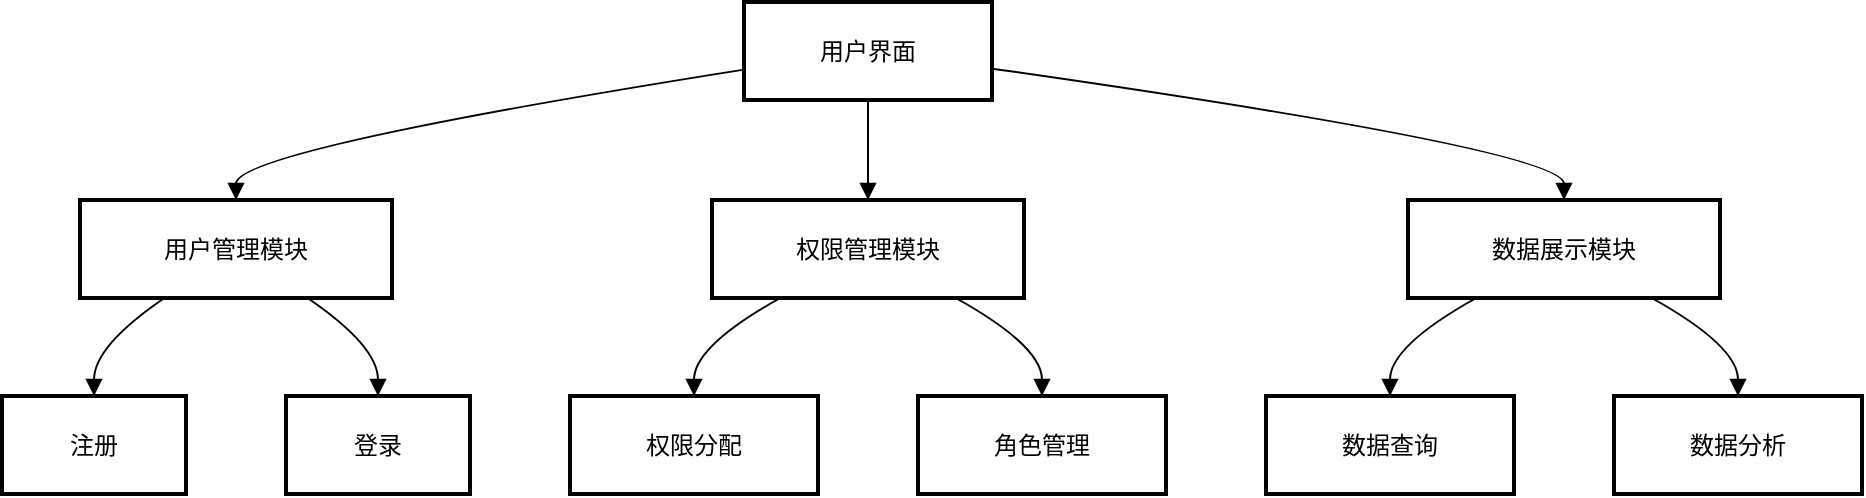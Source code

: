 <mxfile version="24.9.1">
  <diagram name="第 1 页" id="Y3ySphqgUktmskB7rwUk">
    <mxGraphModel>
      <root>
        <mxCell id="0" />
        <mxCell id="1" parent="0" />
        <mxCell id="2" value="用户界面" style="whiteSpace=wrap;strokeWidth=2;" vertex="1" parent="1">
          <mxGeometry x="379" y="8" width="124" height="49" as="geometry" />
        </mxCell>
        <mxCell id="3" value="用户管理模块" style="whiteSpace=wrap;strokeWidth=2;" vertex="1" parent="1">
          <mxGeometry x="47" y="107" width="156" height="49" as="geometry" />
        </mxCell>
        <mxCell id="4" value="权限管理模块" style="whiteSpace=wrap;strokeWidth=2;" vertex="1" parent="1">
          <mxGeometry x="363" y="107" width="156" height="49" as="geometry" />
        </mxCell>
        <mxCell id="5" value="数据展示模块" style="whiteSpace=wrap;strokeWidth=2;" vertex="1" parent="1">
          <mxGeometry x="711" y="107" width="156" height="49" as="geometry" />
        </mxCell>
        <mxCell id="6" value="注册" style="whiteSpace=wrap;strokeWidth=2;" vertex="1" parent="1">
          <mxGeometry x="8" y="205" width="92" height="49" as="geometry" />
        </mxCell>
        <mxCell id="7" value="登录" style="whiteSpace=wrap;strokeWidth=2;" vertex="1" parent="1">
          <mxGeometry x="150" y="205" width="92" height="49" as="geometry" />
        </mxCell>
        <mxCell id="8" value="权限分配" style="whiteSpace=wrap;strokeWidth=2;" vertex="1" parent="1">
          <mxGeometry x="292" y="205" width="124" height="49" as="geometry" />
        </mxCell>
        <mxCell id="9" value="角色管理" style="whiteSpace=wrap;strokeWidth=2;" vertex="1" parent="1">
          <mxGeometry x="466" y="205" width="124" height="49" as="geometry" />
        </mxCell>
        <mxCell id="10" value="数据查询" style="whiteSpace=wrap;strokeWidth=2;" vertex="1" parent="1">
          <mxGeometry x="640" y="205" width="124" height="49" as="geometry" />
        </mxCell>
        <mxCell id="11" value="数据分析" style="whiteSpace=wrap;strokeWidth=2;" vertex="1" parent="1">
          <mxGeometry x="814" y="205" width="124" height="49" as="geometry" />
        </mxCell>
        <mxCell id="12" value="" style="curved=1;startArrow=none;endArrow=block;exitX=0;exitY=0.69;entryX=0.5;entryY=-0.01;" edge="1" parent="1" source="2" target="3">
          <mxGeometry relative="1" as="geometry">
            <Array as="points">
              <mxPoint x="125" y="82" />
            </Array>
          </mxGeometry>
        </mxCell>
        <mxCell id="13" value="" style="curved=1;startArrow=none;endArrow=block;exitX=0.5;exitY=0.99;entryX=0.5;entryY=-0.01;" edge="1" parent="1" source="2" target="4">
          <mxGeometry relative="1" as="geometry">
            <Array as="points" />
          </mxGeometry>
        </mxCell>
        <mxCell id="14" value="" style="curved=1;startArrow=none;endArrow=block;exitX=1;exitY=0.68;entryX=0.5;entryY=-0.01;" edge="1" parent="1" source="2" target="5">
          <mxGeometry relative="1" as="geometry">
            <Array as="points">
              <mxPoint x="789" y="82" />
            </Array>
          </mxGeometry>
        </mxCell>
        <mxCell id="15" value="" style="curved=1;startArrow=none;endArrow=block;exitX=0.28;exitY=0.98;entryX=0.5;entryY=0;" edge="1" parent="1" source="3" target="6">
          <mxGeometry relative="1" as="geometry">
            <Array as="points">
              <mxPoint x="54" y="180" />
            </Array>
          </mxGeometry>
        </mxCell>
        <mxCell id="16" value="" style="curved=1;startArrow=none;endArrow=block;exitX=0.72;exitY=0.98;entryX=0.5;entryY=0;" edge="1" parent="1" source="3" target="7">
          <mxGeometry relative="1" as="geometry">
            <Array as="points">
              <mxPoint x="196" y="180" />
            </Array>
          </mxGeometry>
        </mxCell>
        <mxCell id="17" value="" style="curved=1;startArrow=none;endArrow=block;exitX=0.23;exitY=0.98;entryX=0.5;entryY=0;" edge="1" parent="1" source="4" target="8">
          <mxGeometry relative="1" as="geometry">
            <Array as="points">
              <mxPoint x="354" y="180" />
            </Array>
          </mxGeometry>
        </mxCell>
        <mxCell id="18" value="" style="curved=1;startArrow=none;endArrow=block;exitX=0.77;exitY=0.98;entryX=0.5;entryY=0;" edge="1" parent="1" source="4" target="9">
          <mxGeometry relative="1" as="geometry">
            <Array as="points">
              <mxPoint x="528" y="180" />
            </Array>
          </mxGeometry>
        </mxCell>
        <mxCell id="19" value="" style="curved=1;startArrow=none;endArrow=block;exitX=0.23;exitY=0.98;entryX=0.5;entryY=0;" edge="1" parent="1" source="5" target="10">
          <mxGeometry relative="1" as="geometry">
            <Array as="points">
              <mxPoint x="702" y="180" />
            </Array>
          </mxGeometry>
        </mxCell>
        <mxCell id="20" value="" style="curved=1;startArrow=none;endArrow=block;exitX=0.77;exitY=0.98;entryX=0.5;entryY=0;" edge="1" parent="1" source="5" target="11">
          <mxGeometry relative="1" as="geometry">
            <Array as="points">
              <mxPoint x="876" y="180" />
            </Array>
          </mxGeometry>
        </mxCell>
      </root>
    </mxGraphModel>
  </diagram>
</mxfile>
